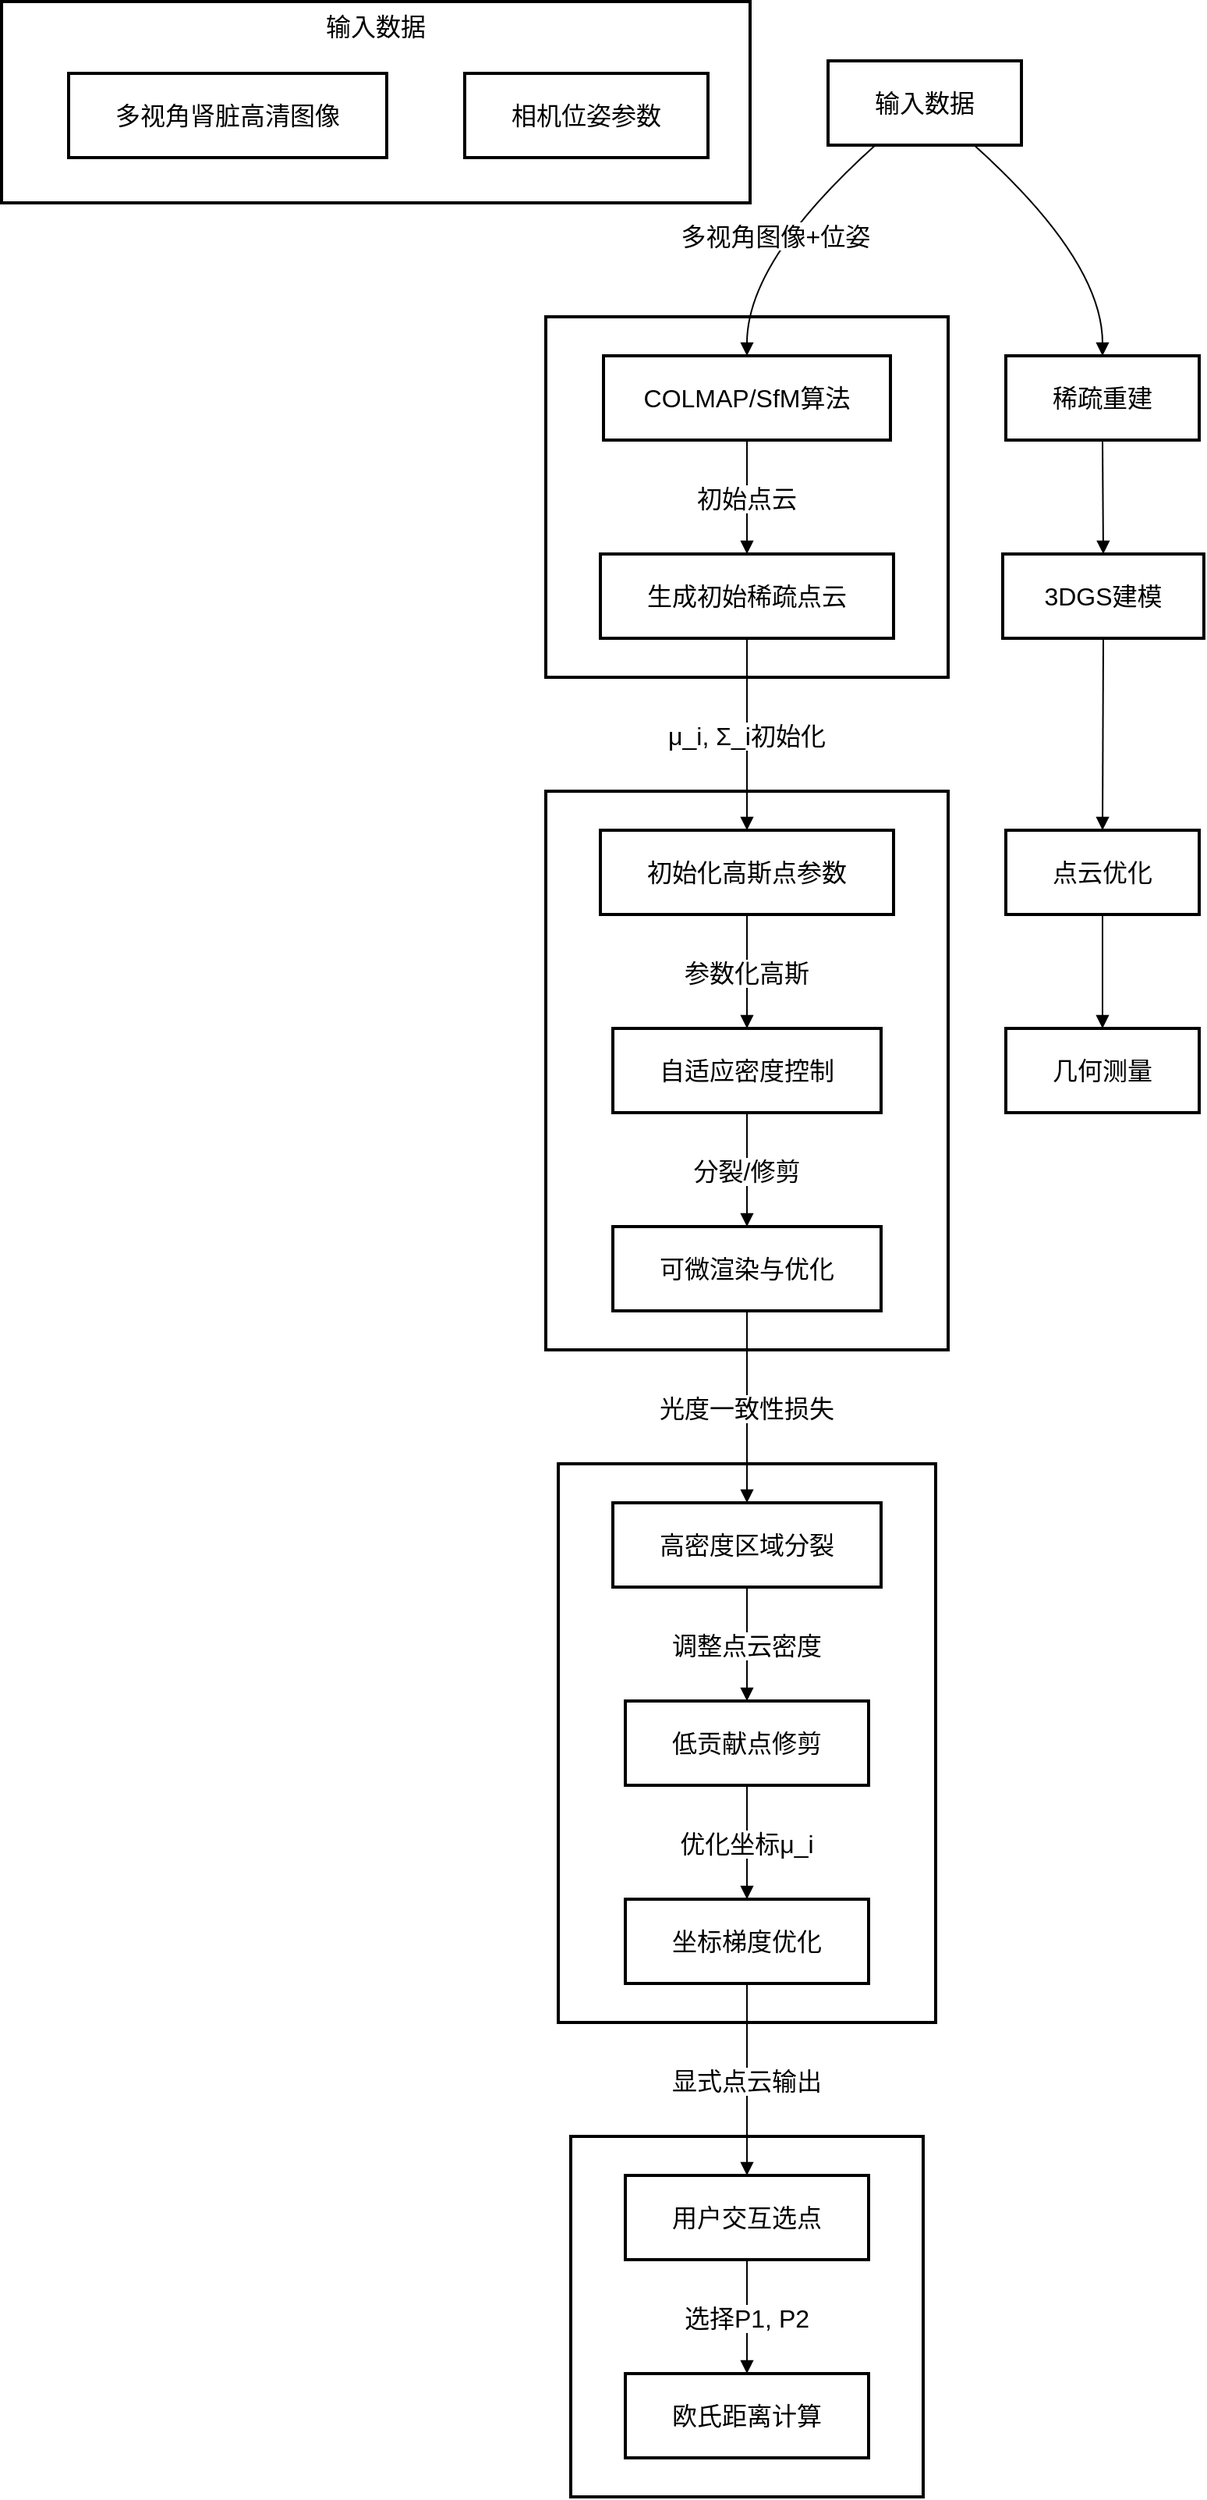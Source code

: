 <mxfile version="27.0.5">
  <diagram name="第 1 页" id="AozTTRz2d2Jdi7lLlSef">
    <mxGraphModel dx="2066" dy="1140" grid="1" gridSize="10" guides="1" tooltips="1" connect="1" arrows="1" fold="1" page="1" pageScale="1" pageWidth="827" pageHeight="1169" math="0" shadow="0">
      <root>
        <mxCell id="0" />
        <mxCell id="1" parent="0" />
        <mxCell id="cHHEZfBLSV4DBNPNlgIl-1" value="几何测量" style="whiteSpace=wrap;strokeWidth=2;fontSize=16;" parent="1" vertex="1">
          <mxGeometry x="385" y="1388" width="226" height="231" as="geometry" />
        </mxCell>
        <mxCell id="cHHEZfBLSV4DBNPNlgIl-2" value="点云优化" style="whiteSpace=wrap;strokeWidth=2;fontSize=16;" parent="1" vertex="1">
          <mxGeometry x="377" y="957" width="242" height="358" as="geometry" />
        </mxCell>
        <mxCell id="cHHEZfBLSV4DBNPNlgIl-3" value="3DGS建模" style="whiteSpace=wrap;strokeWidth=2;fontSize=16;" parent="1" vertex="1">
          <mxGeometry x="369" y="526" width="258" height="358" as="geometry" />
        </mxCell>
        <mxCell id="cHHEZfBLSV4DBNPNlgIl-4" value="稀疏重建" style="whiteSpace=wrap;strokeWidth=2;fontSize=16;" parent="1" vertex="1">
          <mxGeometry x="369" y="222" width="258" height="231" as="geometry" />
        </mxCell>
        <mxCell id="cHHEZfBLSV4DBNPNlgIl-5" value="输入数据" style="whiteSpace=wrap;strokeWidth=2;verticalAlign=top;fontSize=16;" parent="1" vertex="1">
          <mxGeometry x="20" y="20" width="480" height="129" as="geometry" />
        </mxCell>
        <mxCell id="cHHEZfBLSV4DBNPNlgIl-6" value="多视角肾脏高清图像" style="whiteSpace=wrap;strokeWidth=2;fontSize=16;" parent="cHHEZfBLSV4DBNPNlgIl-5" vertex="1">
          <mxGeometry x="43" y="46" width="204" height="54" as="geometry" />
        </mxCell>
        <mxCell id="cHHEZfBLSV4DBNPNlgIl-7" value="相机位姿参数" style="whiteSpace=wrap;strokeWidth=2;fontSize=16;" parent="cHHEZfBLSV4DBNPNlgIl-5" vertex="1">
          <mxGeometry x="297" y="46" width="156" height="54" as="geometry" />
        </mxCell>
        <mxCell id="cHHEZfBLSV4DBNPNlgIl-8" value="输入数据" style="whiteSpace=wrap;strokeWidth=2;fontSize=16;" parent="1" vertex="1">
          <mxGeometry x="550" y="58" width="124" height="54" as="geometry" />
        </mxCell>
        <mxCell id="cHHEZfBLSV4DBNPNlgIl-9" value="稀疏重建" style="whiteSpace=wrap;strokeWidth=2;fontSize=16;" parent="1" vertex="1">
          <mxGeometry x="664" y="247" width="124" height="54" as="geometry" />
        </mxCell>
        <mxCell id="cHHEZfBLSV4DBNPNlgIl-10" value="3DGS建模" style="whiteSpace=wrap;strokeWidth=2;fontSize=16;" parent="1" vertex="1">
          <mxGeometry x="662" y="374" width="129" height="54" as="geometry" />
        </mxCell>
        <mxCell id="cHHEZfBLSV4DBNPNlgIl-11" value="点云优化" style="whiteSpace=wrap;strokeWidth=2;fontSize=16;" parent="1" vertex="1">
          <mxGeometry x="664" y="551" width="124" height="54" as="geometry" />
        </mxCell>
        <mxCell id="cHHEZfBLSV4DBNPNlgIl-12" value="几何测量" style="whiteSpace=wrap;strokeWidth=2;fontSize=16;" parent="1" vertex="1">
          <mxGeometry x="664" y="678" width="124" height="54" as="geometry" />
        </mxCell>
        <mxCell id="cHHEZfBLSV4DBNPNlgIl-13" value="COLMAP/SfM算法" style="whiteSpace=wrap;strokeWidth=2;fontSize=16;" parent="1" vertex="1">
          <mxGeometry x="406" y="247" width="184" height="54" as="geometry" />
        </mxCell>
        <mxCell id="cHHEZfBLSV4DBNPNlgIl-14" value="生成初始稀疏点云" style="whiteSpace=wrap;strokeWidth=2;fontSize=16;" parent="1" vertex="1">
          <mxGeometry x="404" y="374" width="188" height="54" as="geometry" />
        </mxCell>
        <mxCell id="cHHEZfBLSV4DBNPNlgIl-15" value="初始化高斯点参数" style="whiteSpace=wrap;strokeWidth=2;fontSize=16;" parent="1" vertex="1">
          <mxGeometry x="404" y="551" width="188" height="54" as="geometry" />
        </mxCell>
        <mxCell id="cHHEZfBLSV4DBNPNlgIl-16" value="自适应密度控制" style="whiteSpace=wrap;strokeWidth=2;fontSize=16;" parent="1" vertex="1">
          <mxGeometry x="412" y="678" width="172" height="54" as="geometry" />
        </mxCell>
        <mxCell id="cHHEZfBLSV4DBNPNlgIl-17" value="可微渲染与优化" style="whiteSpace=wrap;strokeWidth=2;fontSize=16;" parent="1" vertex="1">
          <mxGeometry x="412" y="805" width="172" height="54" as="geometry" />
        </mxCell>
        <mxCell id="cHHEZfBLSV4DBNPNlgIl-18" value="高密度区域分裂" style="whiteSpace=wrap;strokeWidth=2;fontSize=16;" parent="1" vertex="1">
          <mxGeometry x="412" y="982" width="172" height="54" as="geometry" />
        </mxCell>
        <mxCell id="cHHEZfBLSV4DBNPNlgIl-19" value="低贡献点修剪" style="whiteSpace=wrap;strokeWidth=2;fontSize=16;" parent="1" vertex="1">
          <mxGeometry x="420" y="1109" width="156" height="54" as="geometry" />
        </mxCell>
        <mxCell id="cHHEZfBLSV4DBNPNlgIl-20" value="坐标梯度优化" style="whiteSpace=wrap;strokeWidth=2;fontSize=16;" parent="1" vertex="1">
          <mxGeometry x="420" y="1236" width="156" height="54" as="geometry" />
        </mxCell>
        <mxCell id="cHHEZfBLSV4DBNPNlgIl-21" value="用户交互选点" style="whiteSpace=wrap;strokeWidth=2;fontSize=16;" parent="1" vertex="1">
          <mxGeometry x="420" y="1413" width="156" height="54" as="geometry" />
        </mxCell>
        <mxCell id="cHHEZfBLSV4DBNPNlgIl-22" value="欧氏距离计算" style="whiteSpace=wrap;strokeWidth=2;fontSize=16;" parent="1" vertex="1">
          <mxGeometry x="420" y="1540" width="156" height="54" as="geometry" />
        </mxCell>
        <mxCell id="cHHEZfBLSV4DBNPNlgIl-23" value="" style="curved=1;startArrow=none;endArrow=block;exitX=0.75;exitY=0.99;entryX=0.5;entryY=0;rounded=0;fontSize=16;" parent="1" source="cHHEZfBLSV4DBNPNlgIl-8" target="cHHEZfBLSV4DBNPNlgIl-9" edge="1">
          <mxGeometry relative="1" as="geometry">
            <Array as="points">
              <mxPoint x="726" y="186" />
            </Array>
          </mxGeometry>
        </mxCell>
        <mxCell id="cHHEZfBLSV4DBNPNlgIl-24" value="" style="curved=1;startArrow=none;endArrow=block;exitX=0.5;exitY=1;entryX=0.5;entryY=0;rounded=0;fontSize=16;" parent="1" source="cHHEZfBLSV4DBNPNlgIl-9" target="cHHEZfBLSV4DBNPNlgIl-10" edge="1">
          <mxGeometry relative="1" as="geometry">
            <Array as="points" />
          </mxGeometry>
        </mxCell>
        <mxCell id="cHHEZfBLSV4DBNPNlgIl-25" value="" style="curved=1;startArrow=none;endArrow=block;exitX=0.5;exitY=1;entryX=0.5;entryY=0;rounded=0;fontSize=16;" parent="1" source="cHHEZfBLSV4DBNPNlgIl-10" target="cHHEZfBLSV4DBNPNlgIl-11" edge="1">
          <mxGeometry relative="1" as="geometry">
            <Array as="points" />
          </mxGeometry>
        </mxCell>
        <mxCell id="cHHEZfBLSV4DBNPNlgIl-26" value="" style="curved=1;startArrow=none;endArrow=block;exitX=0.5;exitY=1;entryX=0.5;entryY=0;rounded=0;fontSize=16;" parent="1" source="cHHEZfBLSV4DBNPNlgIl-11" target="cHHEZfBLSV4DBNPNlgIl-12" edge="1">
          <mxGeometry relative="1" as="geometry">
            <Array as="points" />
          </mxGeometry>
        </mxCell>
        <mxCell id="cHHEZfBLSV4DBNPNlgIl-27" value="多视角图像+位姿" style="curved=1;startArrow=none;endArrow=block;exitX=0.25;exitY=0.99;entryX=0.5;entryY=0;rounded=0;fontSize=16;" parent="1" source="cHHEZfBLSV4DBNPNlgIl-8" target="cHHEZfBLSV4DBNPNlgIl-13" edge="1">
          <mxGeometry relative="1" as="geometry">
            <Array as="points">
              <mxPoint x="498" y="186" />
            </Array>
          </mxGeometry>
        </mxCell>
        <mxCell id="cHHEZfBLSV4DBNPNlgIl-28" value="初始点云" style="curved=1;startArrow=none;endArrow=block;exitX=0.5;exitY=1;entryX=0.5;entryY=0;rounded=0;fontSize=16;" parent="1" source="cHHEZfBLSV4DBNPNlgIl-13" target="cHHEZfBLSV4DBNPNlgIl-14" edge="1">
          <mxGeometry relative="1" as="geometry">
            <Array as="points" />
          </mxGeometry>
        </mxCell>
        <mxCell id="cHHEZfBLSV4DBNPNlgIl-29" value="μ_i, Σ_i初始化" style="curved=1;startArrow=none;endArrow=block;exitX=0.5;exitY=1;entryX=0.5;entryY=0;rounded=0;fontSize=16;" parent="1" source="cHHEZfBLSV4DBNPNlgIl-14" target="cHHEZfBLSV4DBNPNlgIl-15" edge="1">
          <mxGeometry relative="1" as="geometry">
            <Array as="points" />
          </mxGeometry>
        </mxCell>
        <mxCell id="cHHEZfBLSV4DBNPNlgIl-30" value="参数化高斯" style="curved=1;startArrow=none;endArrow=block;exitX=0.5;exitY=1;entryX=0.5;entryY=0;rounded=0;fontSize=16;" parent="1" source="cHHEZfBLSV4DBNPNlgIl-15" target="cHHEZfBLSV4DBNPNlgIl-16" edge="1">
          <mxGeometry relative="1" as="geometry">
            <Array as="points" />
          </mxGeometry>
        </mxCell>
        <mxCell id="cHHEZfBLSV4DBNPNlgIl-31" value="分裂/修剪" style="curved=1;startArrow=none;endArrow=block;exitX=0.5;exitY=1;entryX=0.5;entryY=0;rounded=0;fontSize=16;" parent="1" source="cHHEZfBLSV4DBNPNlgIl-16" target="cHHEZfBLSV4DBNPNlgIl-17" edge="1">
          <mxGeometry relative="1" as="geometry">
            <Array as="points" />
          </mxGeometry>
        </mxCell>
        <mxCell id="cHHEZfBLSV4DBNPNlgIl-32" value="光度一致性损失" style="curved=1;startArrow=none;endArrow=block;exitX=0.5;exitY=1;entryX=0.5;entryY=0;rounded=0;fontSize=16;" parent="1" source="cHHEZfBLSV4DBNPNlgIl-17" target="cHHEZfBLSV4DBNPNlgIl-18" edge="1">
          <mxGeometry relative="1" as="geometry">
            <Array as="points" />
          </mxGeometry>
        </mxCell>
        <mxCell id="cHHEZfBLSV4DBNPNlgIl-33" value="调整点云密度" style="curved=1;startArrow=none;endArrow=block;exitX=0.5;exitY=1;entryX=0.5;entryY=0;rounded=0;fontSize=16;" parent="1" source="cHHEZfBLSV4DBNPNlgIl-18" target="cHHEZfBLSV4DBNPNlgIl-19" edge="1">
          <mxGeometry relative="1" as="geometry">
            <Array as="points" />
          </mxGeometry>
        </mxCell>
        <mxCell id="cHHEZfBLSV4DBNPNlgIl-34" value="优化坐标μ_i" style="curved=1;startArrow=none;endArrow=block;exitX=0.5;exitY=1;entryX=0.5;entryY=0;rounded=0;fontSize=16;" parent="1" source="cHHEZfBLSV4DBNPNlgIl-19" target="cHHEZfBLSV4DBNPNlgIl-20" edge="1">
          <mxGeometry relative="1" as="geometry">
            <Array as="points" />
          </mxGeometry>
        </mxCell>
        <mxCell id="cHHEZfBLSV4DBNPNlgIl-35" value="显式点云输出" style="curved=1;startArrow=none;endArrow=block;exitX=0.5;exitY=1;entryX=0.5;entryY=0;rounded=0;fontSize=16;" parent="1" source="cHHEZfBLSV4DBNPNlgIl-20" target="cHHEZfBLSV4DBNPNlgIl-21" edge="1">
          <mxGeometry relative="1" as="geometry">
            <Array as="points" />
          </mxGeometry>
        </mxCell>
        <mxCell id="cHHEZfBLSV4DBNPNlgIl-36" value="选择P1, P2" style="curved=1;startArrow=none;endArrow=block;exitX=0.5;exitY=1;entryX=0.5;entryY=0;rounded=0;fontSize=16;" parent="1" source="cHHEZfBLSV4DBNPNlgIl-21" target="cHHEZfBLSV4DBNPNlgIl-22" edge="1">
          <mxGeometry relative="1" as="geometry">
            <Array as="points" />
          </mxGeometry>
        </mxCell>
      </root>
    </mxGraphModel>
  </diagram>
</mxfile>
